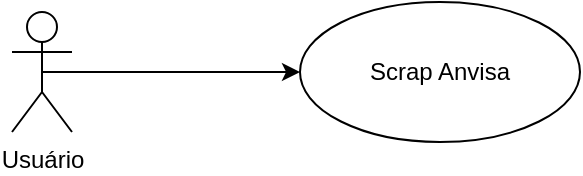 <mxfile version="13.1.14" type="device"><diagram id="9zcUsYFOuWqZqN-PRoXT" name="Page-1"><mxGraphModel dx="1422" dy="794" grid="0" gridSize="10" guides="1" tooltips="1" connect="1" arrows="1" fold="1" page="1" pageScale="1" pageWidth="827" pageHeight="1169" math="0" shadow="0"><root><mxCell id="0"/><mxCell id="1" parent="0"/><mxCell id="lRoP9HCgsUfYJ6yYjpay-10" style="edgeStyle=orthogonalEdgeStyle;rounded=0;orthogonalLoop=1;jettySize=auto;html=1;exitX=0.5;exitY=0.5;exitDx=0;exitDy=0;exitPerimeter=0;entryX=0;entryY=0.5;entryDx=0;entryDy=0;" edge="1" parent="1" source="lRoP9HCgsUfYJ6yYjpay-1" target="lRoP9HCgsUfYJ6yYjpay-5"><mxGeometry relative="1" as="geometry"/></mxCell><mxCell id="lRoP9HCgsUfYJ6yYjpay-1" value="Usuário" style="shape=umlActor;verticalLabelPosition=bottom;labelBackgroundColor=#ffffff;verticalAlign=top;html=1;outlineConnect=0;" vertex="1" parent="1"><mxGeometry x="250" y="63" width="30" height="60" as="geometry"/></mxCell><mxCell id="lRoP9HCgsUfYJ6yYjpay-5" value="Scrap Anvisa" style="ellipse;whiteSpace=wrap;html=1;" vertex="1" parent="1"><mxGeometry x="394" y="58" width="140" height="70" as="geometry"/></mxCell></root></mxGraphModel></diagram></mxfile>